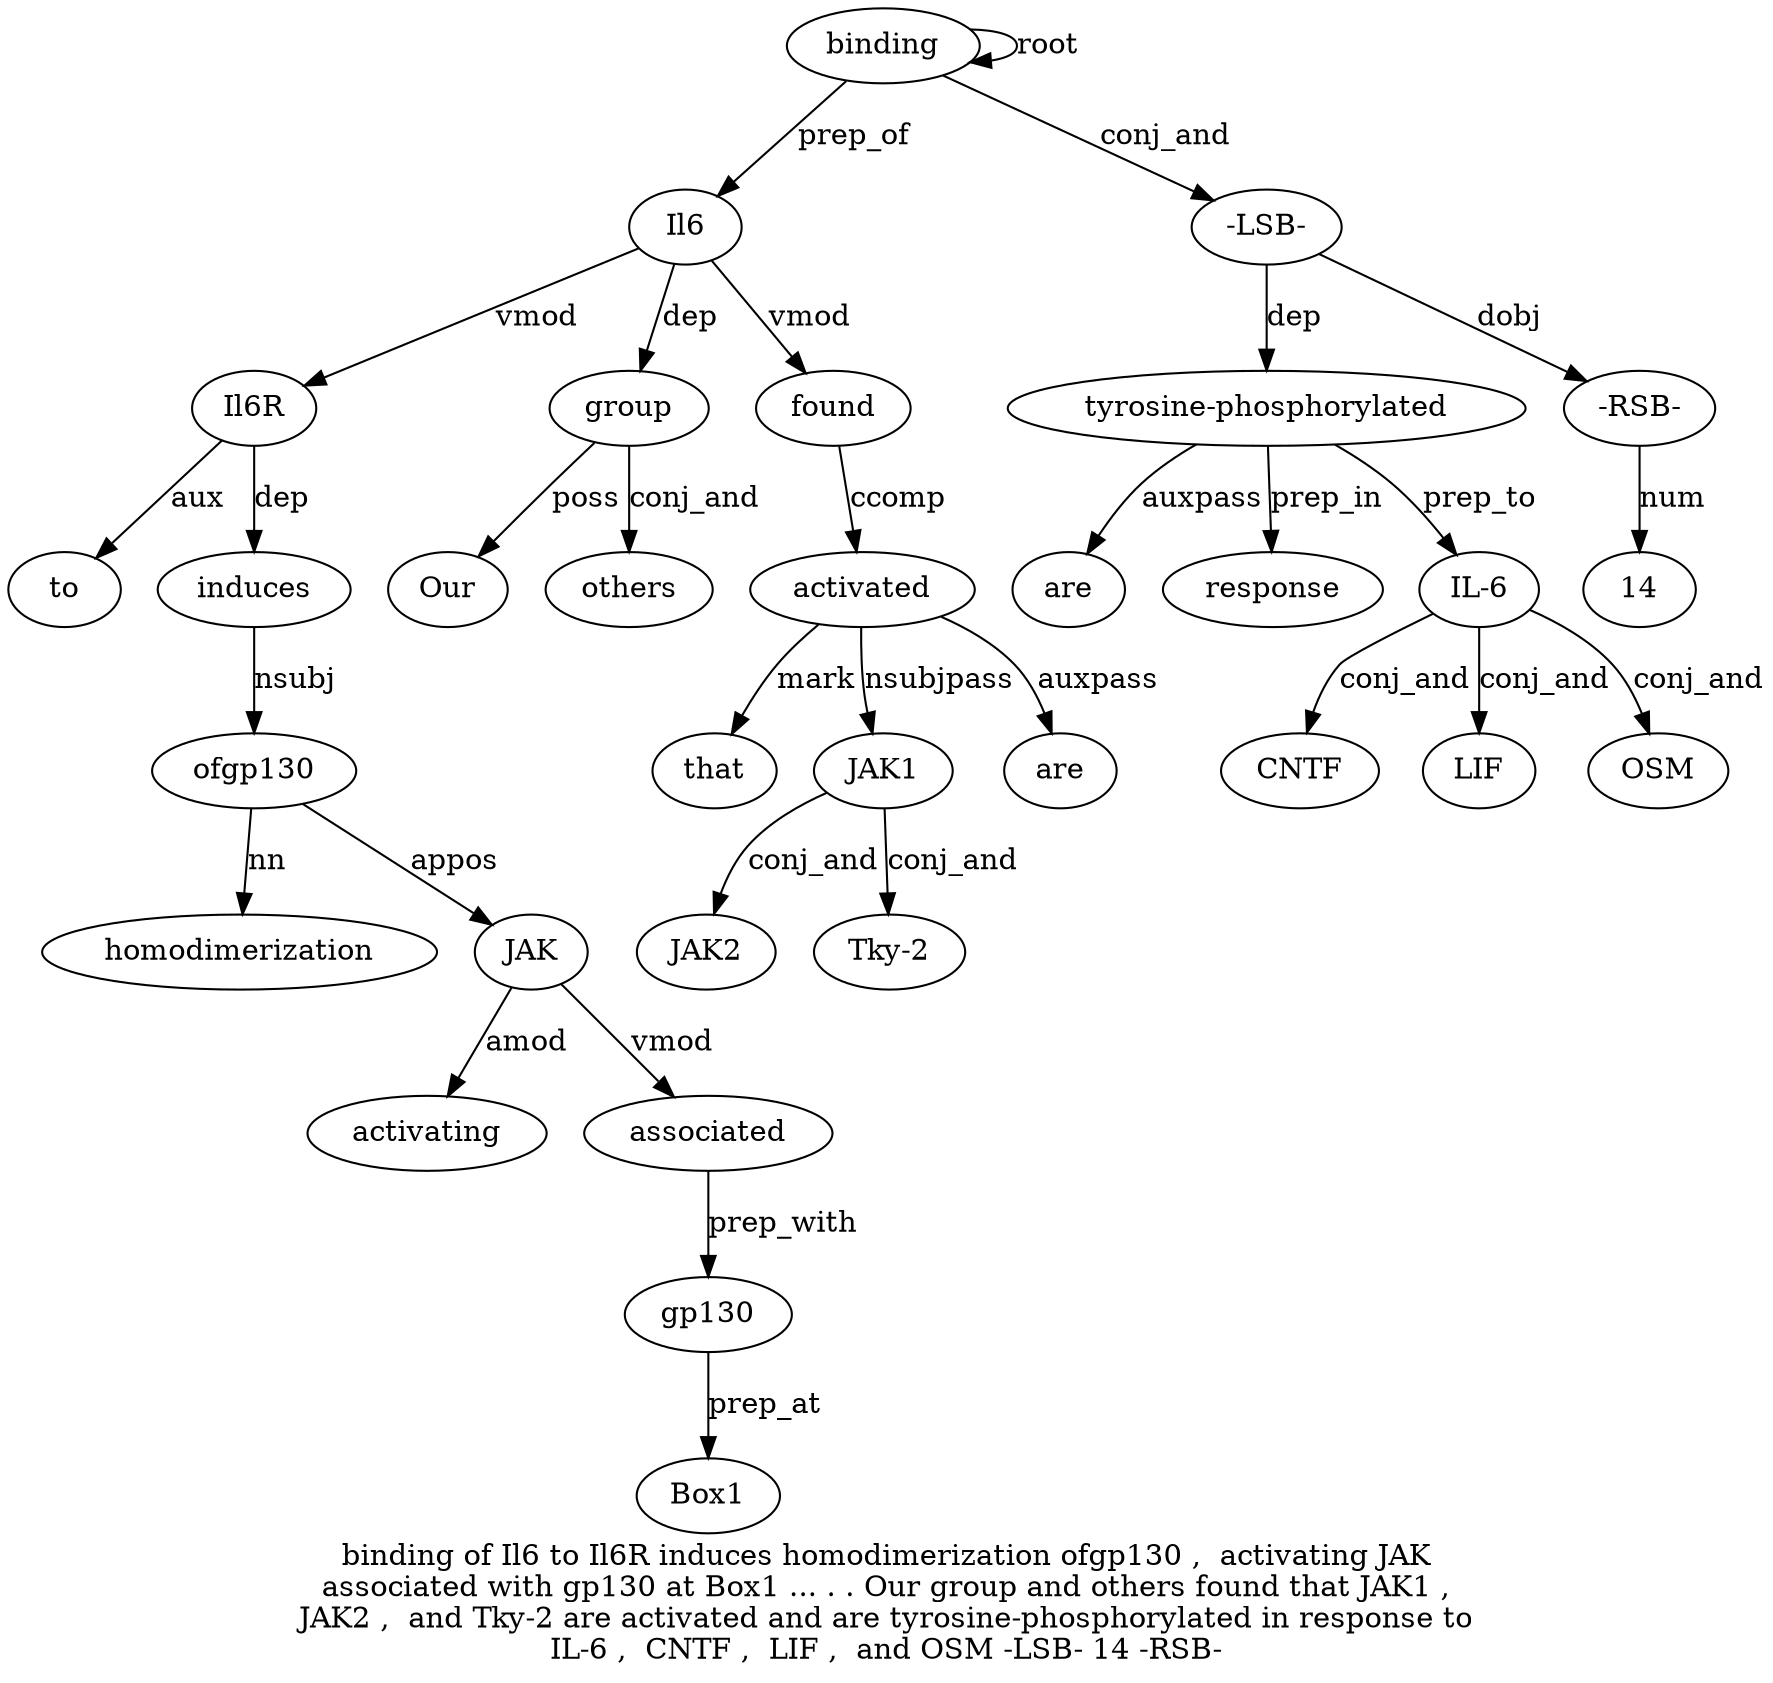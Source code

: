 digraph "binding of Il6 to Il6R induces homodimerization ofgp130 ,  activating JAK associated with gp130 at Box1 ... . . Our group and others found that JAK1 ,  JAK2 ,  and Tky-2 are activated and are tyrosine-phosphorylated in response to IL-6 ,  CNTF ,  LIF ,  and OSM -LSB- 14 -RSB-" {
label="binding of Il6 to Il6R induces homodimerization ofgp130 ,  activating JAK
associated with gp130 at Box1 ... . . Our group and others found that JAK1 ,
JAK2 ,  and Tky-2 are activated and are tyrosine-phosphorylated in response to
IL-6 ,  CNTF ,  LIF ,  and OSM -LSB- 14 -RSB-";
binding1 [style=filled, fillcolor=white, label=binding];
binding1 -> binding1  [label=root];
Il63 [style=filled, fillcolor=white, label=Il6];
binding1 -> Il63  [label=prep_of];
Il6R5 [style=filled, fillcolor=white, label=Il6R];
to4 [style=filled, fillcolor=white, label=to];
Il6R5 -> to4  [label=aux];
Il63 -> Il6R5  [label=vmod];
induces6 [style=filled, fillcolor=white, label=induces];
Il6R5 -> induces6  [label=dep];
ofgp1308 [style=filled, fillcolor=white, label=ofgp130];
homodimerization7 [style=filled, fillcolor=white, label=homodimerization];
ofgp1308 -> homodimerization7  [label=nn];
induces6 -> ofgp1308  [label=nsubj];
JAK11 [style=filled, fillcolor=white, label=JAK];
activating10 [style=filled, fillcolor=white, label=activating];
JAK11 -> activating10  [label=amod];
ofgp1308 -> JAK11  [label=appos];
associated12 [style=filled, fillcolor=white, label=associated];
JAK11 -> associated12  [label=vmod];
gp13014 [style=filled, fillcolor=white, label=gp130];
associated12 -> gp13014  [label=prep_with];
Box116 [style=filled, fillcolor=white, label=Box1];
gp13014 -> Box116  [label=prep_at];
group21 [style=filled, fillcolor=white, label=group];
Our20 [style=filled, fillcolor=white, label=Our];
group21 -> Our20  [label=poss];
Il63 -> group21  [label=dep];
others23 [style=filled, fillcolor=white, label=others];
group21 -> others23  [label=conj_and];
found24 [style=filled, fillcolor=white, label=found];
Il63 -> found24  [label=vmod];
activated33 [style=filled, fillcolor=white, label=activated];
that25 [style=filled, fillcolor=white, label=that];
activated33 -> that25  [label=mark];
JAK126 [style=filled, fillcolor=white, label=JAK1];
activated33 -> JAK126  [label=nsubjpass];
JAK228 [style=filled, fillcolor=white, label=JAK2];
JAK126 -> JAK228  [label=conj_and];
"Tky-231" [style=filled, fillcolor=white, label="Tky-2"];
JAK126 -> "Tky-231"  [label=conj_and];
are32 [style=filled, fillcolor=white, label=are];
activated33 -> are32  [label=auxpass];
found24 -> activated33  [label=ccomp];
"tyrosine-phosphorylated36" [style=filled, fillcolor=white, label="tyrosine-phosphorylated"];
are35 [style=filled, fillcolor=white, label=are];
"tyrosine-phosphorylated36" -> are35  [label=auxpass];
"-LSB-48" [style=filled, fillcolor=white, label="-LSB-"];
"-LSB-48" -> "tyrosine-phosphorylated36"  [label=dep];
response38 [style=filled, fillcolor=white, label=response];
"tyrosine-phosphorylated36" -> response38  [label=prep_in];
"IL-640" [style=filled, fillcolor=white, label="IL-6"];
"tyrosine-phosphorylated36" -> "IL-640"  [label=prep_to];
CNTF42 [style=filled, fillcolor=white, label=CNTF];
"IL-640" -> CNTF42  [label=conj_and];
LIF44 [style=filled, fillcolor=white, label=LIF];
"IL-640" -> LIF44  [label=conj_and];
OSM47 [style=filled, fillcolor=white, label=OSM];
"IL-640" -> OSM47  [label=conj_and];
binding1 -> "-LSB-48"  [label=conj_and];
"-RSB-50" [style=filled, fillcolor=white, label="-RSB-"];
1449 [style=filled, fillcolor=white, label=14];
"-RSB-50" -> 1449  [label=num];
"-LSB-48" -> "-RSB-50"  [label=dobj];
}
